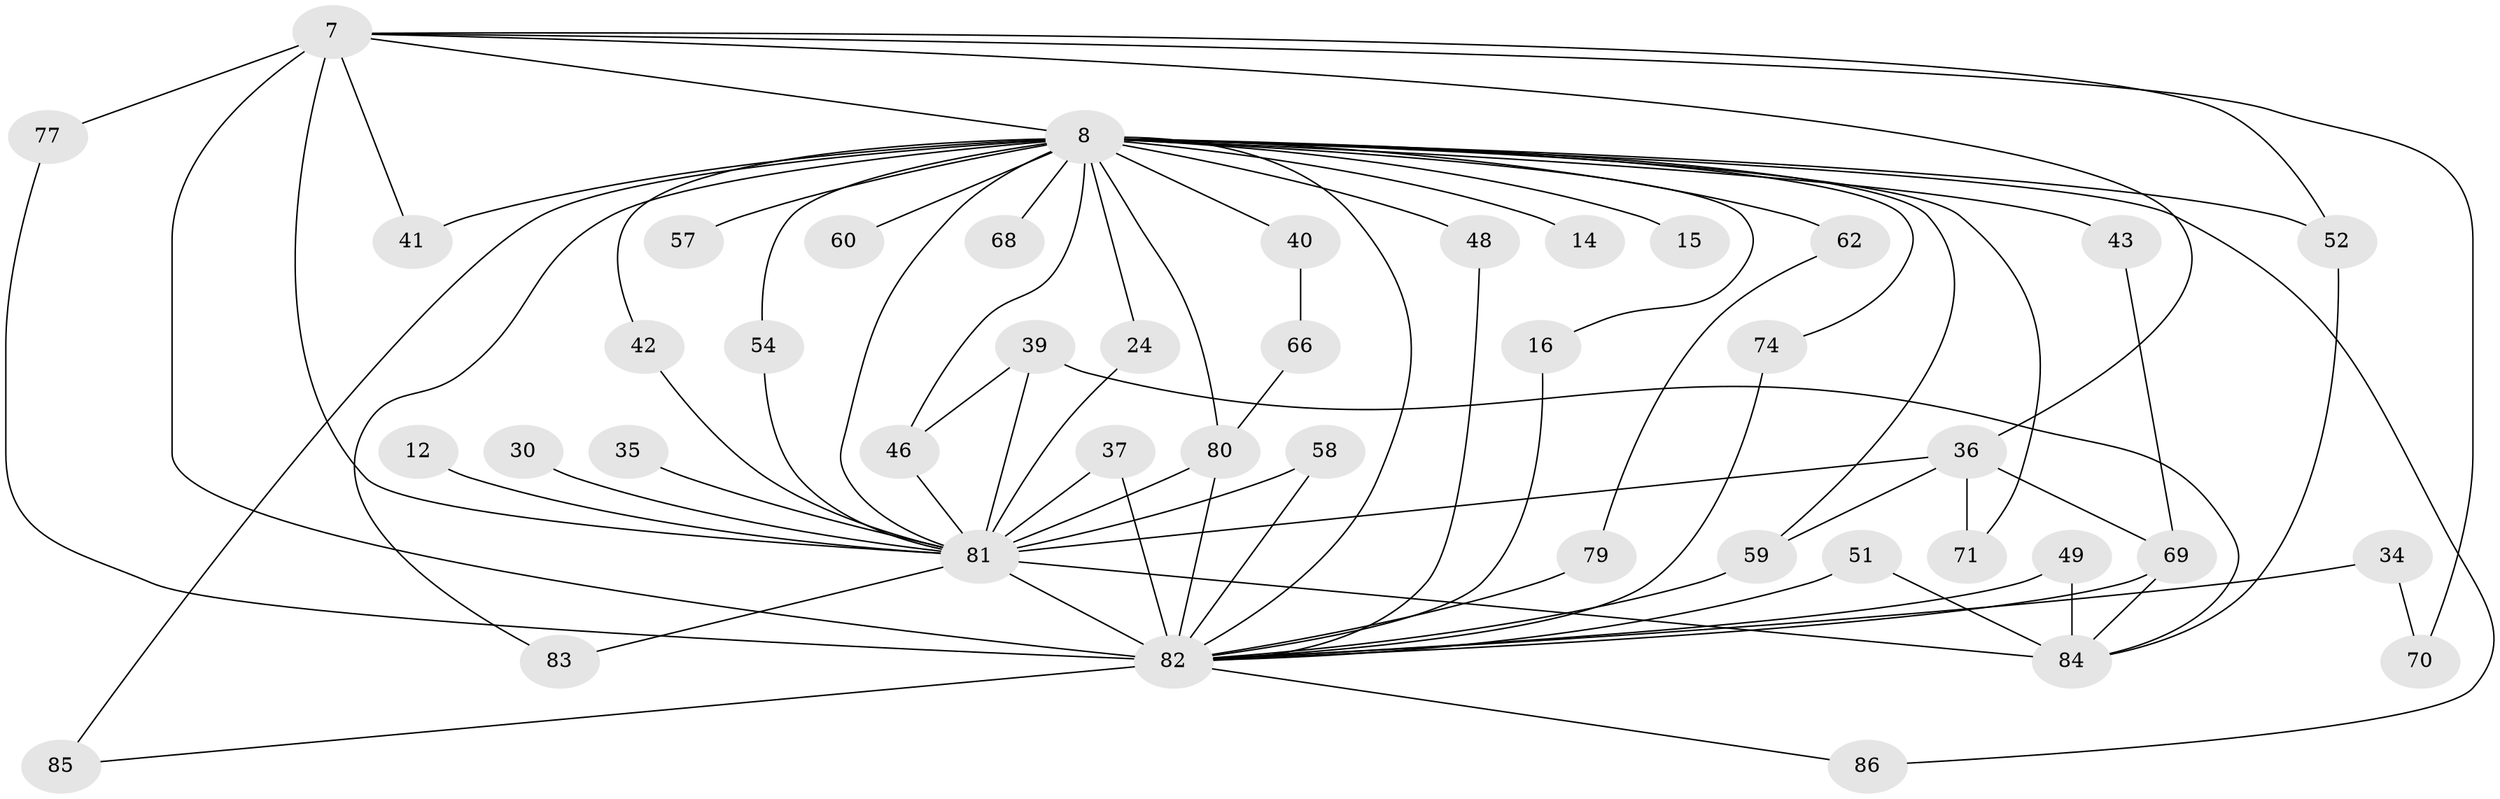 // original degree distribution, {25: 0.011627906976744186, 12: 0.023255813953488372, 21: 0.03488372093023256, 17: 0.011627906976744186, 28: 0.011627906976744186, 10: 0.011627906976744186, 23: 0.011627906976744186, 3: 0.20930232558139536, 2: 0.5348837209302325, 5: 0.05813953488372093, 4: 0.05813953488372093, 6: 0.011627906976744186, 7: 0.011627906976744186}
// Generated by graph-tools (version 1.1) at 2025/44/03/09/25 04:44:28]
// undirected, 43 vertices, 77 edges
graph export_dot {
graph [start="1"]
  node [color=gray90,style=filled];
  7 [super="+2+6"];
  8 [super="+1+3"];
  12;
  14;
  15;
  16;
  24;
  30;
  34;
  35;
  36 [super="+18"];
  37;
  39 [super="+13"];
  40;
  41;
  42;
  43;
  46 [super="+28+32"];
  48 [super="+19"];
  49;
  51;
  52 [super="+11"];
  54 [super="+31"];
  57;
  58;
  59 [super="+44"];
  60;
  62;
  66;
  68;
  69 [super="+55+63"];
  70;
  71;
  74;
  77;
  79;
  80 [super="+21+73+67"];
  81 [super="+75+56+76+61+10"];
  82 [super="+78+9+33+65"];
  83;
  84 [super="+47"];
  85 [super="+38"];
  86;
  7 -- 8 [weight=9];
  7 -- 70;
  7 -- 77;
  7 -- 41;
  7 -- 36;
  7 -- 82 [weight=6];
  7 -- 81 [weight=8];
  7 -- 52;
  8 -- 14 [weight=2];
  8 -- 15 [weight=2];
  8 -- 40 [weight=2];
  8 -- 41;
  8 -- 42;
  8 -- 43 [weight=2];
  8 -- 48 [weight=2];
  8 -- 60 [weight=2];
  8 -- 83;
  8 -- 86;
  8 -- 68 [weight=2];
  8 -- 74;
  8 -- 16;
  8 -- 54;
  8 -- 57 [weight=2];
  8 -- 62 [weight=2];
  8 -- 71;
  8 -- 46 [weight=3];
  8 -- 85 [weight=2];
  8 -- 24;
  8 -- 59;
  8 -- 82 [weight=8];
  8 -- 81 [weight=8];
  8 -- 52;
  8 -- 80 [weight=2];
  12 -- 81 [weight=2];
  16 -- 82;
  24 -- 81;
  30 -- 81;
  34 -- 70;
  34 -- 82 [weight=2];
  35 -- 81 [weight=2];
  36 -- 71;
  36 -- 59;
  36 -- 69;
  36 -- 81 [weight=2];
  37 -- 82;
  37 -- 81;
  39 -- 46;
  39 -- 84;
  39 -- 81 [weight=3];
  40 -- 66;
  42 -- 81;
  43 -- 69;
  46 -- 81;
  48 -- 82;
  49 -- 84;
  49 -- 82;
  51 -- 84;
  51 -- 82;
  52 -- 84;
  54 -- 81;
  58 -- 82;
  58 -- 81;
  59 -- 82;
  62 -- 79;
  66 -- 80;
  69 -- 84;
  69 -- 82;
  74 -- 82;
  77 -- 82;
  79 -- 82;
  80 -- 82;
  80 -- 81 [weight=8];
  81 -- 82 [weight=12];
  81 -- 83;
  81 -- 84 [weight=2];
  82 -- 85;
  82 -- 86;
}
